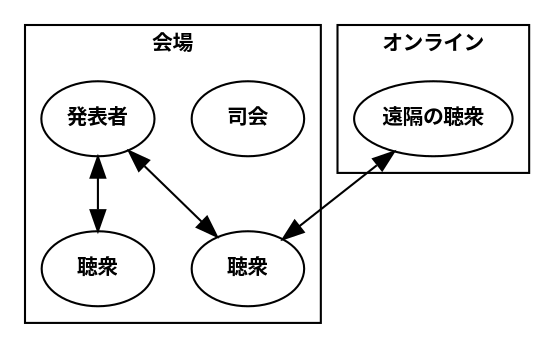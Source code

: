 digraph sample1 {
	graph[
		fontname="Yu Gothic bold";
		layout = dot;
		charset = "UTF-8";
		dpi = 120;
	];
	node[
		fontname = "Yu Gothic bold";
		fontsize = 10;
	];
	edge[fontname="Yu Gothic bold"];

	subgraph cluster0 {
		label = "会場";
		fontsize = 10;

		master [label="司会"];
		presenter [label="発表者"];
		audience1 [label="聴衆"];
		audience2 [label="聴衆"];

		presenter->audience1 [dir=both];
		presenter->audience2 [dir=both];
	};
	
	subgraph cluster1 {
		label = "オンライン";
		fontsize = 10;
		audience3 [label="遠隔の聴衆"]
	}

	audience3->audience2 [dir=both];
}
